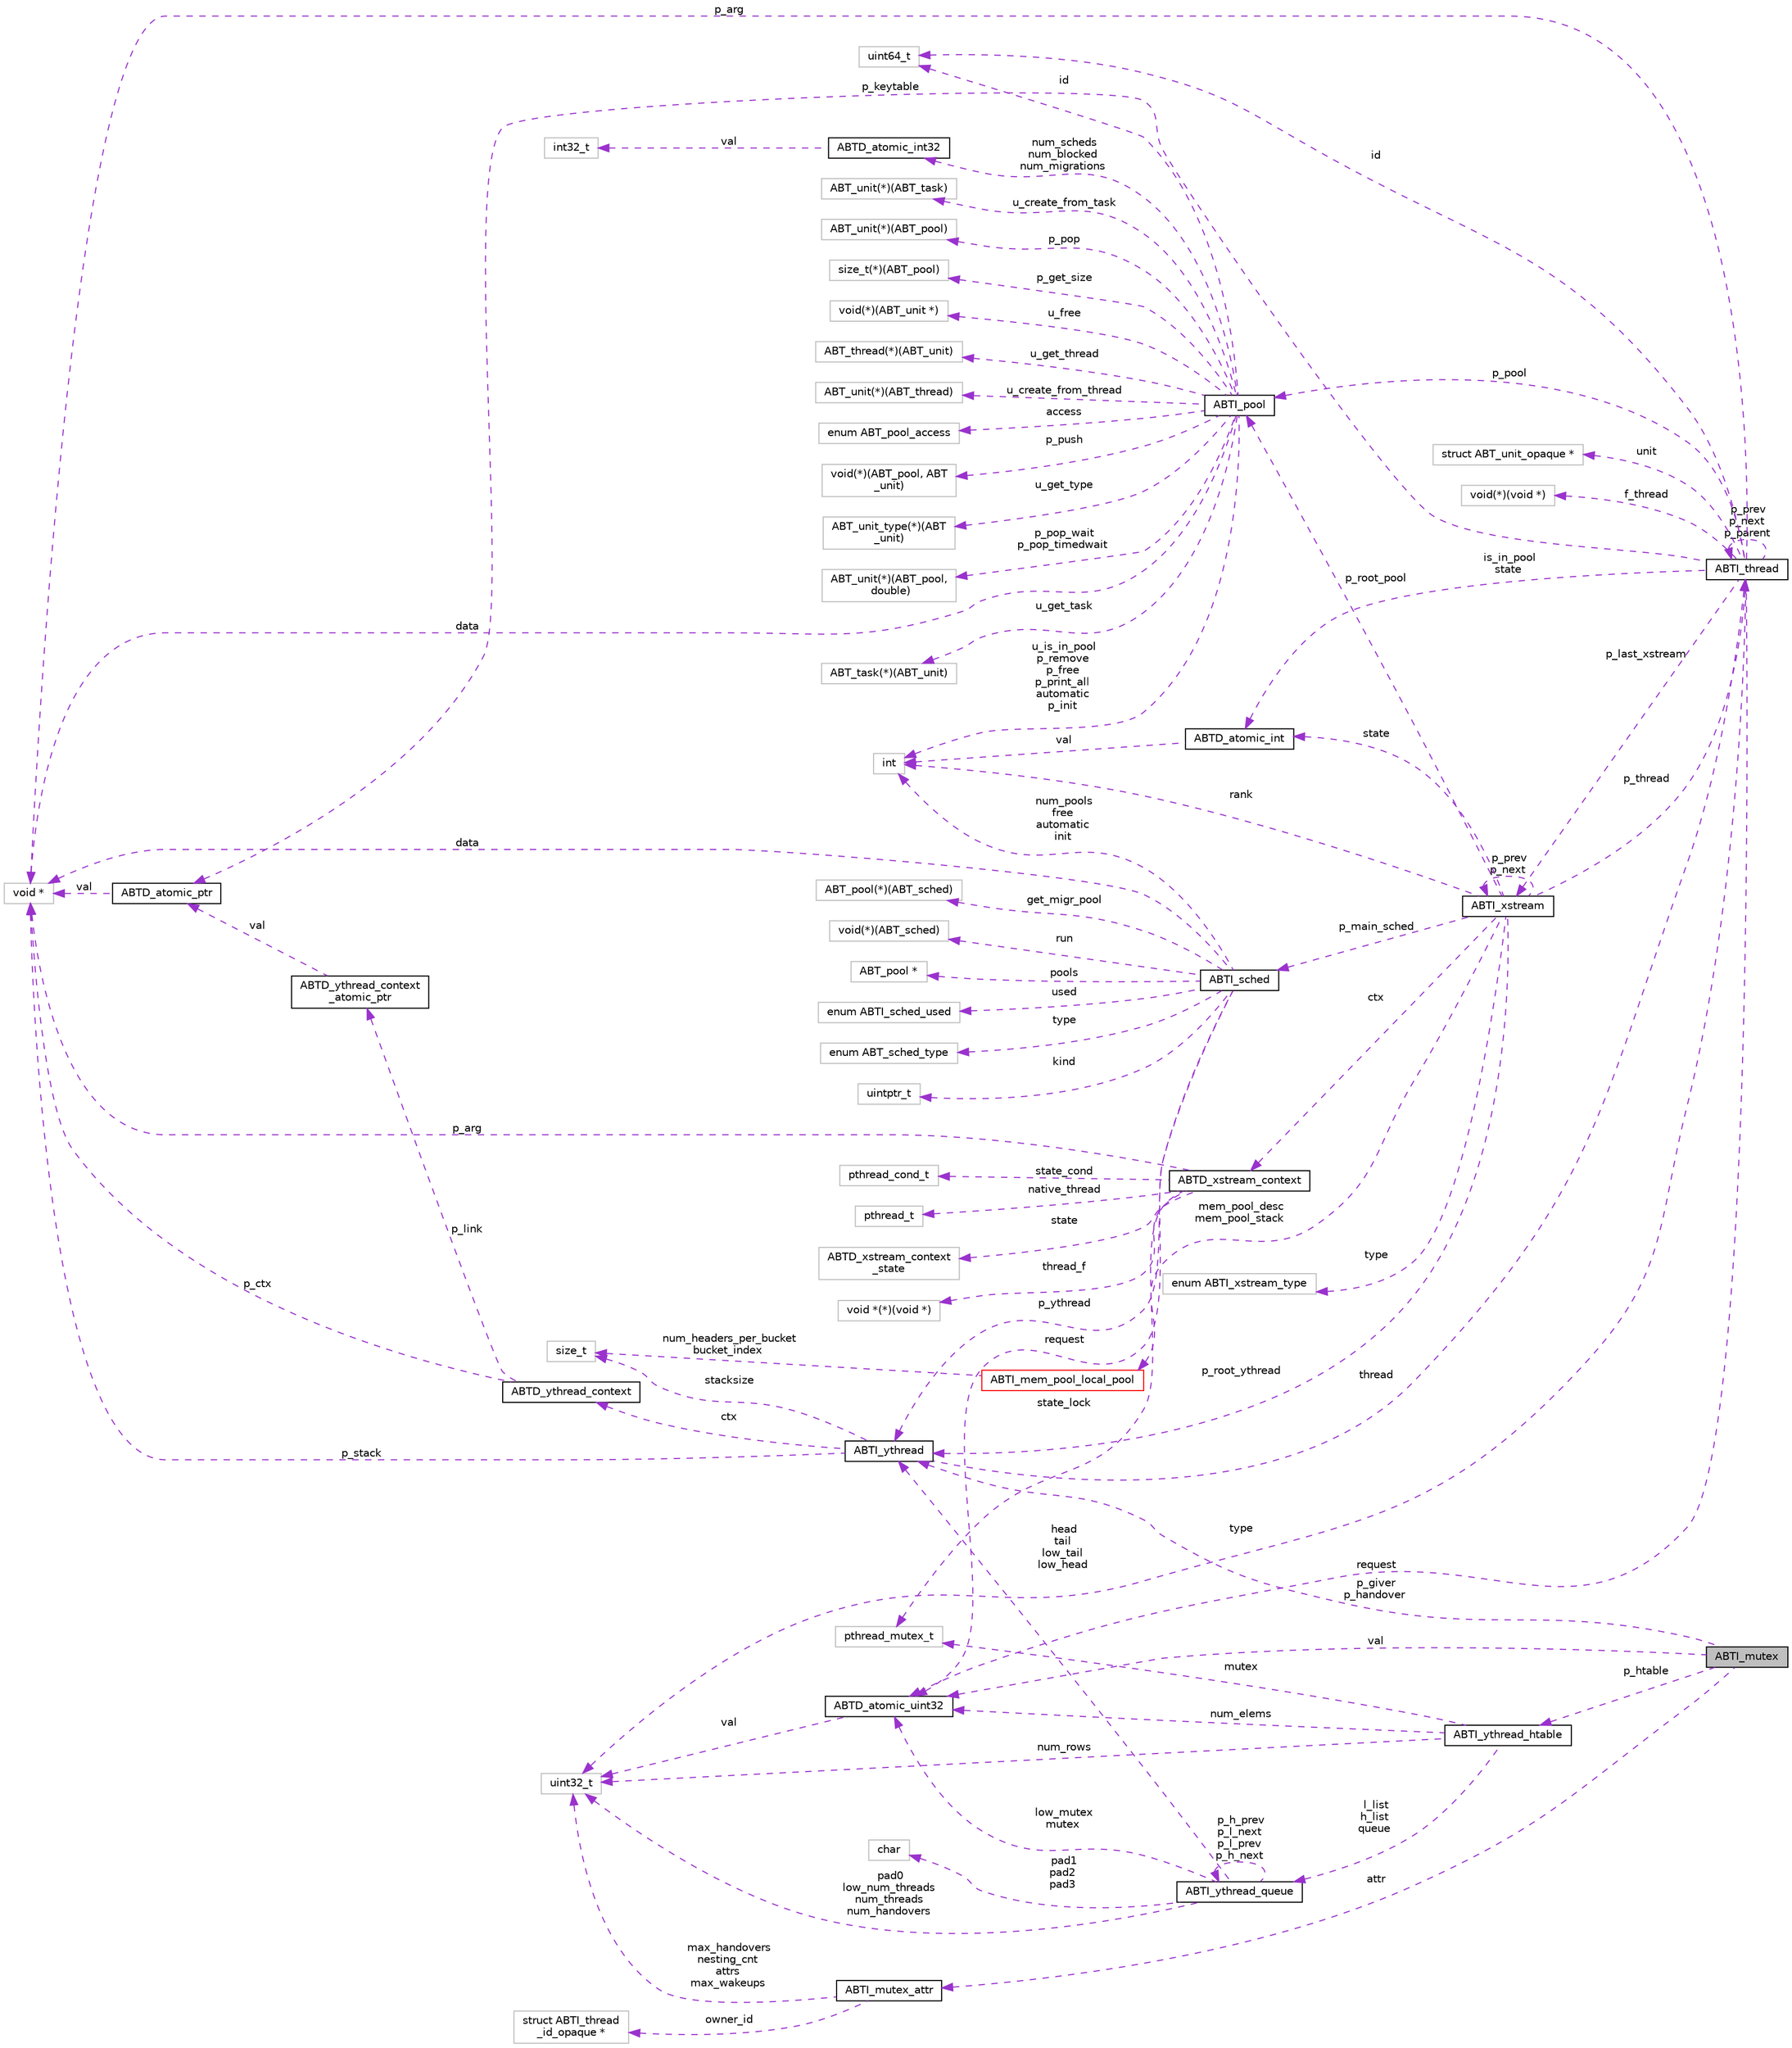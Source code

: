digraph "ABTI_mutex"
{
  edge [fontname="Helvetica",fontsize="10",labelfontname="Helvetica",labelfontsize="10"];
  node [fontname="Helvetica",fontsize="10",shape=record];
  rankdir="LR";
  Node1 [label="ABTI_mutex",height=0.2,width=0.4,color="black", fillcolor="grey75", style="filled" fontcolor="black"];
  Node2 -> Node1 [dir="back",color="darkorchid3",fontsize="10",style="dashed",label=" p_giver\np_handover" ,fontname="Helvetica"];
  Node2 [label="ABTI_ythread",height=0.2,width=0.4,color="black", fillcolor="white", style="filled",URL="$d5/d5f/structABTI__ythread.html"];
  Node3 -> Node2 [dir="back",color="darkorchid3",fontsize="10",style="dashed",label=" thread" ,fontname="Helvetica"];
  Node3 [label="ABTI_thread",height=0.2,width=0.4,color="black", fillcolor="white", style="filled",URL="$d3/d55/structABTI__thread.html"];
  Node4 -> Node3 [dir="back",color="darkorchid3",fontsize="10",style="dashed",label=" f_thread" ,fontname="Helvetica"];
  Node4 [label="void(*)(void *)",height=0.2,width=0.4,color="grey75", fillcolor="white", style="filled"];
  Node5 -> Node3 [dir="back",color="darkorchid3",fontsize="10",style="dashed",label=" id" ,fontname="Helvetica"];
  Node5 [label="uint64_t",height=0.2,width=0.4,color="grey75", fillcolor="white", style="filled"];
  Node3 -> Node3 [dir="back",color="darkorchid3",fontsize="10",style="dashed",label=" p_prev\np_next\np_parent" ,fontname="Helvetica"];
  Node6 -> Node3 [dir="back",color="darkorchid3",fontsize="10",style="dashed",label=" p_pool" ,fontname="Helvetica"];
  Node6 [label="ABTI_pool",height=0.2,width=0.4,color="black", fillcolor="white", style="filled",URL="$df/d65/structABTI__pool.html"];
  Node7 -> Node6 [dir="back",color="darkorchid3",fontsize="10",style="dashed",label=" p_get_size" ,fontname="Helvetica"];
  Node7 [label="size_t(*)(ABT_pool)",height=0.2,width=0.4,color="grey75", fillcolor="white", style="filled"];
  Node8 -> Node6 [dir="back",color="darkorchid3",fontsize="10",style="dashed",label=" u_free" ,fontname="Helvetica"];
  Node8 [label="void(*)(ABT_unit *)",height=0.2,width=0.4,color="grey75", fillcolor="white", style="filled"];
  Node9 -> Node6 [dir="back",color="darkorchid3",fontsize="10",style="dashed",label=" u_get_thread" ,fontname="Helvetica"];
  Node9 [label="ABT_thread(*)(ABT_unit)",height=0.2,width=0.4,color="grey75", fillcolor="white", style="filled"];
  Node10 -> Node6 [dir="back",color="darkorchid3",fontsize="10",style="dashed",label=" u_create_from_thread" ,fontname="Helvetica"];
  Node10 [label="ABT_unit(*)(ABT_thread)",height=0.2,width=0.4,color="grey75", fillcolor="white", style="filled"];
  Node5 -> Node6 [dir="back",color="darkorchid3",fontsize="10",style="dashed",label=" id" ,fontname="Helvetica"];
  Node11 -> Node6 [dir="back",color="darkorchid3",fontsize="10",style="dashed",label=" access" ,fontname="Helvetica"];
  Node11 [label="enum ABT_pool_access",height=0.2,width=0.4,color="grey75", fillcolor="white", style="filled"];
  Node12 -> Node6 [dir="back",color="darkorchid3",fontsize="10",style="dashed",label=" p_push" ,fontname="Helvetica"];
  Node12 [label="void(*)(ABT_pool, ABT\l_unit)",height=0.2,width=0.4,color="grey75", fillcolor="white", style="filled"];
  Node13 -> Node6 [dir="back",color="darkorchid3",fontsize="10",style="dashed",label=" u_get_type" ,fontname="Helvetica"];
  Node13 [label="ABT_unit_type(*)(ABT\l_unit)",height=0.2,width=0.4,color="grey75", fillcolor="white", style="filled"];
  Node14 -> Node6 [dir="back",color="darkorchid3",fontsize="10",style="dashed",label=" p_pop_wait\np_pop_timedwait" ,fontname="Helvetica"];
  Node14 [label="ABT_unit(*)(ABT_pool,\l double)",height=0.2,width=0.4,color="grey75", fillcolor="white", style="filled"];
  Node15 -> Node6 [dir="back",color="darkorchid3",fontsize="10",style="dashed",label=" u_is_in_pool\np_remove\np_free\np_print_all\nautomatic\np_init" ,fontname="Helvetica"];
  Node15 [label="int",height=0.2,width=0.4,color="grey75", fillcolor="white", style="filled"];
  Node16 -> Node6 [dir="back",color="darkorchid3",fontsize="10",style="dashed",label=" num_scheds\nnum_blocked\nnum_migrations" ,fontname="Helvetica"];
  Node16 [label="ABTD_atomic_int32",height=0.2,width=0.4,color="black", fillcolor="white", style="filled",URL="$db/d9a/structABTD__atomic__int32.html"];
  Node17 -> Node16 [dir="back",color="darkorchid3",fontsize="10",style="dashed",label=" val" ,fontname="Helvetica"];
  Node17 [label="int32_t",height=0.2,width=0.4,color="grey75", fillcolor="white", style="filled"];
  Node18 -> Node6 [dir="back",color="darkorchid3",fontsize="10",style="dashed",label=" u_get_task" ,fontname="Helvetica"];
  Node18 [label="ABT_task(*)(ABT_unit)",height=0.2,width=0.4,color="grey75", fillcolor="white", style="filled"];
  Node19 -> Node6 [dir="back",color="darkorchid3",fontsize="10",style="dashed",label=" u_create_from_task" ,fontname="Helvetica"];
  Node19 [label="ABT_unit(*)(ABT_task)",height=0.2,width=0.4,color="grey75", fillcolor="white", style="filled"];
  Node20 -> Node6 [dir="back",color="darkorchid3",fontsize="10",style="dashed",label=" p_pop" ,fontname="Helvetica"];
  Node20 [label="ABT_unit(*)(ABT_pool)",height=0.2,width=0.4,color="grey75", fillcolor="white", style="filled"];
  Node21 -> Node6 [dir="back",color="darkorchid3",fontsize="10",style="dashed",label=" data" ,fontname="Helvetica"];
  Node21 [label="void *",height=0.2,width=0.4,color="grey75", fillcolor="white", style="filled"];
  Node22 -> Node3 [dir="back",color="darkorchid3",fontsize="10",style="dashed",label=" p_last_xstream" ,fontname="Helvetica"];
  Node22 [label="ABTI_xstream",height=0.2,width=0.4,color="black", fillcolor="white", style="filled",URL="$dc/d3f/structABTI__xstream.html"];
  Node23 -> Node22 [dir="back",color="darkorchid3",fontsize="10",style="dashed",label=" ctx" ,fontname="Helvetica"];
  Node23 [label="ABTD_xstream_context",height=0.2,width=0.4,color="black", fillcolor="white", style="filled",URL="$df/dec/structABTD__xstream__context.html"];
  Node24 -> Node23 [dir="back",color="darkorchid3",fontsize="10",style="dashed",label=" state" ,fontname="Helvetica"];
  Node24 [label="ABTD_xstream_context\l_state",height=0.2,width=0.4,color="grey75", fillcolor="white", style="filled"];
  Node25 -> Node23 [dir="back",color="darkorchid3",fontsize="10",style="dashed",label=" thread_f" ,fontname="Helvetica"];
  Node25 [label="void *(*)(void *)",height=0.2,width=0.4,color="grey75", fillcolor="white", style="filled"];
  Node26 -> Node23 [dir="back",color="darkorchid3",fontsize="10",style="dashed",label=" state_lock" ,fontname="Helvetica"];
  Node26 [label="pthread_mutex_t",height=0.2,width=0.4,color="grey75", fillcolor="white", style="filled"];
  Node27 -> Node23 [dir="back",color="darkorchid3",fontsize="10",style="dashed",label=" native_thread" ,fontname="Helvetica"];
  Node27 [label="pthread_t",height=0.2,width=0.4,color="grey75", fillcolor="white", style="filled"];
  Node28 -> Node23 [dir="back",color="darkorchid3",fontsize="10",style="dashed",label=" state_cond" ,fontname="Helvetica"];
  Node28 [label="pthread_cond_t",height=0.2,width=0.4,color="grey75", fillcolor="white", style="filled"];
  Node21 -> Node23 [dir="back",color="darkorchid3",fontsize="10",style="dashed",label=" p_arg" ,fontname="Helvetica"];
  Node3 -> Node22 [dir="back",color="darkorchid3",fontsize="10",style="dashed",label=" p_thread" ,fontname="Helvetica"];
  Node29 -> Node22 [dir="back",color="darkorchid3",fontsize="10",style="dashed",label=" p_main_sched" ,fontname="Helvetica"];
  Node29 [label="ABTI_sched",height=0.2,width=0.4,color="black", fillcolor="white", style="filled",URL="$d0/dd5/structABTI__sched.html"];
  Node30 -> Node29 [dir="back",color="darkorchid3",fontsize="10",style="dashed",label=" get_migr_pool" ,fontname="Helvetica"];
  Node30 [label="ABT_pool(*)(ABT_sched)",height=0.2,width=0.4,color="grey75", fillcolor="white", style="filled"];
  Node2 -> Node29 [dir="back",color="darkorchid3",fontsize="10",style="dashed",label=" p_ythread" ,fontname="Helvetica"];
  Node15 -> Node29 [dir="back",color="darkorchid3",fontsize="10",style="dashed",label=" num_pools\nfree\nautomatic\ninit" ,fontname="Helvetica"];
  Node31 -> Node29 [dir="back",color="darkorchid3",fontsize="10",style="dashed",label=" run" ,fontname="Helvetica"];
  Node31 [label="void(*)(ABT_sched)",height=0.2,width=0.4,color="grey75", fillcolor="white", style="filled"];
  Node32 -> Node29 [dir="back",color="darkorchid3",fontsize="10",style="dashed",label=" pools" ,fontname="Helvetica"];
  Node32 [label="ABT_pool *",height=0.2,width=0.4,color="grey75", fillcolor="white", style="filled"];
  Node33 -> Node29 [dir="back",color="darkorchid3",fontsize="10",style="dashed",label=" request" ,fontname="Helvetica"];
  Node33 [label="ABTD_atomic_uint32",height=0.2,width=0.4,color="black", fillcolor="white", style="filled",URL="$db/df7/structABTD__atomic__uint32.html"];
  Node34 -> Node33 [dir="back",color="darkorchid3",fontsize="10",style="dashed",label=" val" ,fontname="Helvetica"];
  Node34 [label="uint32_t",height=0.2,width=0.4,color="grey75", fillcolor="white", style="filled"];
  Node35 -> Node29 [dir="back",color="darkorchid3",fontsize="10",style="dashed",label=" used" ,fontname="Helvetica"];
  Node35 [label="enum ABTI_sched_used",height=0.2,width=0.4,color="grey75", fillcolor="white", style="filled"];
  Node21 -> Node29 [dir="back",color="darkorchid3",fontsize="10",style="dashed",label=" data" ,fontname="Helvetica"];
  Node36 -> Node29 [dir="back",color="darkorchid3",fontsize="10",style="dashed",label=" type" ,fontname="Helvetica"];
  Node36 [label="enum ABT_sched_type",height=0.2,width=0.4,color="grey75", fillcolor="white", style="filled"];
  Node37 -> Node29 [dir="back",color="darkorchid3",fontsize="10",style="dashed",label=" kind" ,fontname="Helvetica"];
  Node37 [label="uintptr_t",height=0.2,width=0.4,color="grey75", fillcolor="white", style="filled"];
  Node2 -> Node22 [dir="back",color="darkorchid3",fontsize="10",style="dashed",label=" p_root_ythread" ,fontname="Helvetica"];
  Node6 -> Node22 [dir="back",color="darkorchid3",fontsize="10",style="dashed",label=" p_root_pool" ,fontname="Helvetica"];
  Node38 -> Node22 [dir="back",color="darkorchid3",fontsize="10",style="dashed",label=" type" ,fontname="Helvetica"];
  Node38 [label="enum ABTI_xstream_type",height=0.2,width=0.4,color="grey75", fillcolor="white", style="filled"];
  Node22 -> Node22 [dir="back",color="darkorchid3",fontsize="10",style="dashed",label=" p_prev\np_next" ,fontname="Helvetica"];
  Node39 -> Node22 [dir="back",color="darkorchid3",fontsize="10",style="dashed",label=" state" ,fontname="Helvetica"];
  Node39 [label="ABTD_atomic_int",height=0.2,width=0.4,color="black", fillcolor="white", style="filled",URL="$d5/df5/structABTD__atomic__int.html"];
  Node15 -> Node39 [dir="back",color="darkorchid3",fontsize="10",style="dashed",label=" val" ,fontname="Helvetica"];
  Node15 -> Node22 [dir="back",color="darkorchid3",fontsize="10",style="dashed",label=" rank" ,fontname="Helvetica"];
  Node40 -> Node22 [dir="back",color="darkorchid3",fontsize="10",style="dashed",label=" mem_pool_desc\nmem_pool_stack" ,fontname="Helvetica"];
  Node40 [label="ABTI_mem_pool_local_pool",height=0.2,width=0.4,color="red", fillcolor="white", style="filled",URL="$d6/d69/structABTI__mem__pool__local__pool.html"];
  Node41 -> Node40 [dir="back",color="darkorchid3",fontsize="10",style="dashed",label=" num_headers_per_bucket\nbucket_index" ,fontname="Helvetica"];
  Node41 [label="size_t",height=0.2,width=0.4,color="grey75", fillcolor="white", style="filled"];
  Node34 -> Node3 [dir="back",color="darkorchid3",fontsize="10",style="dashed",label=" type" ,fontname="Helvetica"];
  Node39 -> Node3 [dir="back",color="darkorchid3",fontsize="10",style="dashed",label=" is_in_pool\nstate" ,fontname="Helvetica"];
  Node42 -> Node3 [dir="back",color="darkorchid3",fontsize="10",style="dashed",label=" p_keytable" ,fontname="Helvetica"];
  Node42 [label="ABTD_atomic_ptr",height=0.2,width=0.4,color="black", fillcolor="white", style="filled",URL="$df/d5b/structABTD__atomic__ptr.html"];
  Node21 -> Node42 [dir="back",color="darkorchid3",fontsize="10",style="dashed",label=" val" ,fontname="Helvetica"];
  Node33 -> Node3 [dir="back",color="darkorchid3",fontsize="10",style="dashed",label=" request" ,fontname="Helvetica"];
  Node21 -> Node3 [dir="back",color="darkorchid3",fontsize="10",style="dashed",label=" p_arg" ,fontname="Helvetica"];
  Node43 -> Node3 [dir="back",color="darkorchid3",fontsize="10",style="dashed",label=" unit" ,fontname="Helvetica"];
  Node43 [label="struct ABT_unit_opaque *",height=0.2,width=0.4,color="grey75", fillcolor="white", style="filled"];
  Node41 -> Node2 [dir="back",color="darkorchid3",fontsize="10",style="dashed",label=" stacksize" ,fontname="Helvetica"];
  Node44 -> Node2 [dir="back",color="darkorchid3",fontsize="10",style="dashed",label=" ctx" ,fontname="Helvetica"];
  Node44 [label="ABTD_ythread_context",height=0.2,width=0.4,color="black", fillcolor="white", style="filled",URL="$d8/df3/structABTD__ythread__context.html"];
  Node45 -> Node44 [dir="back",color="darkorchid3",fontsize="10",style="dashed",label=" p_link" ,fontname="Helvetica"];
  Node45 [label="ABTD_ythread_context\l_atomic_ptr",height=0.2,width=0.4,color="black", fillcolor="white", style="filled",URL="$d6/dfc/structABTD__ythread__context__atomic__ptr.html"];
  Node42 -> Node45 [dir="back",color="darkorchid3",fontsize="10",style="dashed",label=" val" ,fontname="Helvetica"];
  Node21 -> Node44 [dir="back",color="darkorchid3",fontsize="10",style="dashed",label=" p_ctx" ,fontname="Helvetica"];
  Node21 -> Node2 [dir="back",color="darkorchid3",fontsize="10",style="dashed",label=" p_stack" ,fontname="Helvetica"];
  Node46 -> Node1 [dir="back",color="darkorchid3",fontsize="10",style="dashed",label=" attr" ,fontname="Helvetica"];
  Node46 [label="ABTI_mutex_attr",height=0.2,width=0.4,color="black", fillcolor="white", style="filled",URL="$df/de7/structABTI__mutex__attr.html"];
  Node34 -> Node46 [dir="back",color="darkorchid3",fontsize="10",style="dashed",label=" max_handovers\nnesting_cnt\nattrs\nmax_wakeups" ,fontname="Helvetica"];
  Node47 -> Node46 [dir="back",color="darkorchid3",fontsize="10",style="dashed",label=" owner_id" ,fontname="Helvetica"];
  Node47 [label="struct ABTI_thread\l_id_opaque *",height=0.2,width=0.4,color="grey75", fillcolor="white", style="filled"];
  Node48 -> Node1 [dir="back",color="darkorchid3",fontsize="10",style="dashed",label=" p_htable" ,fontname="Helvetica"];
  Node48 [label="ABTI_ythread_htable",height=0.2,width=0.4,color="black", fillcolor="white", style="filled",URL="$dd/d13/structABTI__ythread__htable.html"];
  Node26 -> Node48 [dir="back",color="darkorchid3",fontsize="10",style="dashed",label=" mutex" ,fontname="Helvetica"];
  Node34 -> Node48 [dir="back",color="darkorchid3",fontsize="10",style="dashed",label=" num_rows" ,fontname="Helvetica"];
  Node33 -> Node48 [dir="back",color="darkorchid3",fontsize="10",style="dashed",label=" num_elems" ,fontname="Helvetica"];
  Node49 -> Node48 [dir="back",color="darkorchid3",fontsize="10",style="dashed",label=" l_list\nh_list\nqueue" ,fontname="Helvetica"];
  Node49 [label="ABTI_ythread_queue",height=0.2,width=0.4,color="black", fillcolor="white", style="filled",URL="$dd/dcd/structABTI__ythread__queue.html"];
  Node50 -> Node49 [dir="back",color="darkorchid3",fontsize="10",style="dashed",label=" pad1\npad2\npad3" ,fontname="Helvetica"];
  Node50 [label="char",height=0.2,width=0.4,color="grey75", fillcolor="white", style="filled"];
  Node2 -> Node49 [dir="back",color="darkorchid3",fontsize="10",style="dashed",label=" head\ntail\nlow_tail\nlow_head" ,fontname="Helvetica"];
  Node34 -> Node49 [dir="back",color="darkorchid3",fontsize="10",style="dashed",label=" pad0\nlow_num_threads\nnum_threads\nnum_handovers" ,fontname="Helvetica"];
  Node33 -> Node49 [dir="back",color="darkorchid3",fontsize="10",style="dashed",label=" low_mutex\nmutex" ,fontname="Helvetica"];
  Node49 -> Node49 [dir="back",color="darkorchid3",fontsize="10",style="dashed",label=" p_h_prev\np_l_next\np_l_prev\np_h_next" ,fontname="Helvetica"];
  Node33 -> Node1 [dir="back",color="darkorchid3",fontsize="10",style="dashed",label=" val" ,fontname="Helvetica"];
}
